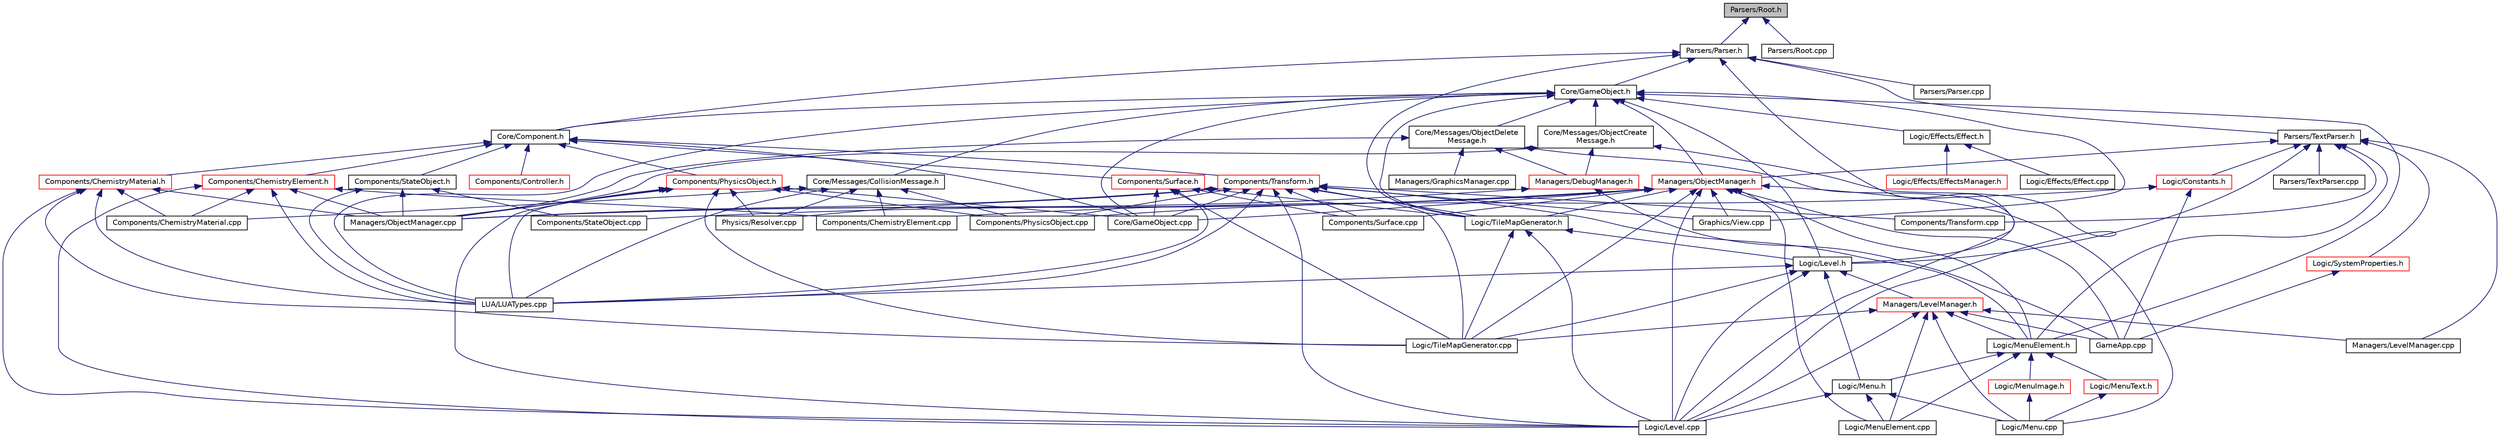 digraph "Parsers/Root.h"
{
  edge [fontname="Helvetica",fontsize="10",labelfontname="Helvetica",labelfontsize="10"];
  node [fontname="Helvetica",fontsize="10",shape=record];
  Node1 [label="Parsers/Root.h",height=0.2,width=0.4,color="black", fillcolor="grey75", style="filled", fontcolor="black"];
  Node1 -> Node2 [dir="back",color="midnightblue",fontsize="10",style="solid",fontname="Helvetica"];
  Node2 [label="Parsers/Parser.h",height=0.2,width=0.4,color="black", fillcolor="white", style="filled",URL="$Parser_8h.html"];
  Node2 -> Node3 [dir="back",color="midnightblue",fontsize="10",style="solid",fontname="Helvetica"];
  Node3 [label="Core/GameObject.h",height=0.2,width=0.4,color="black", fillcolor="white", style="filled",URL="$GameObject_8h.html"];
  Node3 -> Node4 [dir="back",color="midnightblue",fontsize="10",style="solid",fontname="Helvetica"];
  Node4 [label="Core/Component.h",height=0.2,width=0.4,color="black", fillcolor="white", style="filled",URL="$Component_8h.html"];
  Node4 -> Node5 [dir="back",color="midnightblue",fontsize="10",style="solid",fontname="Helvetica"];
  Node5 [label="Components/ChemistryElement.h",height=0.2,width=0.4,color="red", fillcolor="white", style="filled",URL="$ChemistryElement_8h.html"];
  Node5 -> Node6 [dir="back",color="midnightblue",fontsize="10",style="solid",fontname="Helvetica"];
  Node6 [label="Components/ChemistryElement.cpp",height=0.2,width=0.4,color="black", fillcolor="white", style="filled",URL="$ChemistryElement_8cpp.html"];
  Node5 -> Node7 [dir="back",color="midnightblue",fontsize="10",style="solid",fontname="Helvetica"];
  Node7 [label="Components/ChemistryMaterial.cpp",height=0.2,width=0.4,color="black", fillcolor="white", style="filled",URL="$ChemistryMaterial_8cpp.html"];
  Node5 -> Node8 [dir="back",color="midnightblue",fontsize="10",style="solid",fontname="Helvetica"];
  Node8 [label="Logic/Level.cpp",height=0.2,width=0.4,color="black", fillcolor="white", style="filled",URL="$Level_8cpp.html"];
  Node5 -> Node9 [dir="back",color="midnightblue",fontsize="10",style="solid",fontname="Helvetica"];
  Node9 [label="LUA/LUATypes.cpp",height=0.2,width=0.4,color="black", fillcolor="white", style="filled",URL="$LUATypes_8cpp.html"];
  Node5 -> Node10 [dir="back",color="midnightblue",fontsize="10",style="solid",fontname="Helvetica"];
  Node10 [label="Managers/ObjectManager.cpp",height=0.2,width=0.4,color="black", fillcolor="white", style="filled",URL="$ObjectManager_8cpp.html"];
  Node4 -> Node11 [dir="back",color="midnightblue",fontsize="10",style="solid",fontname="Helvetica"];
  Node11 [label="Components/ChemistryMaterial.h",height=0.2,width=0.4,color="red", fillcolor="white", style="filled",URL="$ChemistryMaterial_8h.html"];
  Node11 -> Node7 [dir="back",color="midnightblue",fontsize="10",style="solid",fontname="Helvetica"];
  Node11 -> Node8 [dir="back",color="midnightblue",fontsize="10",style="solid",fontname="Helvetica"];
  Node11 -> Node12 [dir="back",color="midnightblue",fontsize="10",style="solid",fontname="Helvetica"];
  Node12 [label="Logic/TileMapGenerator.cpp",height=0.2,width=0.4,color="black", fillcolor="white", style="filled",URL="$TileMapGenerator_8cpp.html"];
  Node11 -> Node9 [dir="back",color="midnightblue",fontsize="10",style="solid",fontname="Helvetica"];
  Node11 -> Node10 [dir="back",color="midnightblue",fontsize="10",style="solid",fontname="Helvetica"];
  Node4 -> Node13 [dir="back",color="midnightblue",fontsize="10",style="solid",fontname="Helvetica"];
  Node13 [label="Components/Controller.h",height=0.2,width=0.4,color="red", fillcolor="white", style="filled",URL="$Controller_8h.html"];
  Node4 -> Node14 [dir="back",color="midnightblue",fontsize="10",style="solid",fontname="Helvetica"];
  Node14 [label="Components/PhysicsObject.h",height=0.2,width=0.4,color="red", fillcolor="white", style="filled",URL="$PhysicsObject_8h.html"];
  Node14 -> Node15 [dir="back",color="midnightblue",fontsize="10",style="solid",fontname="Helvetica"];
  Node15 [label="Components/PhysicsObject.cpp",height=0.2,width=0.4,color="black", fillcolor="white", style="filled",URL="$PhysicsObject_8cpp.html"];
  Node14 -> Node16 [dir="back",color="midnightblue",fontsize="10",style="solid",fontname="Helvetica"];
  Node16 [label="Core/GameObject.cpp",height=0.2,width=0.4,color="black", fillcolor="white", style="filled",URL="$GameObject_8cpp.html"];
  Node14 -> Node8 [dir="back",color="midnightblue",fontsize="10",style="solid",fontname="Helvetica"];
  Node14 -> Node12 [dir="back",color="midnightblue",fontsize="10",style="solid",fontname="Helvetica"];
  Node14 -> Node9 [dir="back",color="midnightblue",fontsize="10",style="solid",fontname="Helvetica"];
  Node14 -> Node10 [dir="back",color="midnightblue",fontsize="10",style="solid",fontname="Helvetica"];
  Node14 -> Node17 [dir="back",color="midnightblue",fontsize="10",style="solid",fontname="Helvetica"];
  Node17 [label="Physics/Resolver.cpp",height=0.2,width=0.4,color="black", fillcolor="white", style="filled",URL="$Resolver_8cpp.html"];
  Node4 -> Node18 [dir="back",color="midnightblue",fontsize="10",style="solid",fontname="Helvetica"];
  Node18 [label="Components/Transform.h",height=0.2,width=0.4,color="red", fillcolor="white", style="filled",URL="$Transform_8h.html"];
  Node18 -> Node15 [dir="back",color="midnightblue",fontsize="10",style="solid",fontname="Helvetica"];
  Node18 -> Node19 [dir="back",color="midnightblue",fontsize="10",style="solid",fontname="Helvetica"];
  Node19 [label="Components/Surface.cpp",height=0.2,width=0.4,color="black", fillcolor="white", style="filled",URL="$Surface_8cpp.html"];
  Node18 -> Node20 [dir="back",color="midnightblue",fontsize="10",style="solid",fontname="Helvetica"];
  Node20 [label="Components/Transform.cpp",height=0.2,width=0.4,color="black", fillcolor="white", style="filled",URL="$Transform_8cpp.html"];
  Node18 -> Node16 [dir="back",color="midnightblue",fontsize="10",style="solid",fontname="Helvetica"];
  Node18 -> Node21 [dir="back",color="midnightblue",fontsize="10",style="solid",fontname="Helvetica"];
  Node21 [label="Graphics/View.cpp",height=0.2,width=0.4,color="black", fillcolor="white", style="filled",URL="$View_8cpp.html"];
  Node18 -> Node22 [dir="back",color="midnightblue",fontsize="10",style="solid",fontname="Helvetica"];
  Node22 [label="Logic/TileMapGenerator.h",height=0.2,width=0.4,color="black", fillcolor="white", style="filled",URL="$TileMapGenerator_8h.html"];
  Node22 -> Node23 [dir="back",color="midnightblue",fontsize="10",style="solid",fontname="Helvetica"];
  Node23 [label="Logic/Level.h",height=0.2,width=0.4,color="black", fillcolor="white", style="filled",URL="$Level_8h.html"];
  Node23 -> Node8 [dir="back",color="midnightblue",fontsize="10",style="solid",fontname="Helvetica"];
  Node23 -> Node24 [dir="back",color="midnightblue",fontsize="10",style="solid",fontname="Helvetica"];
  Node24 [label="Logic/Menu.h",height=0.2,width=0.4,color="black", fillcolor="white", style="filled",URL="$Menu_8h.html"];
  Node24 -> Node8 [dir="back",color="midnightblue",fontsize="10",style="solid",fontname="Helvetica"];
  Node24 -> Node25 [dir="back",color="midnightblue",fontsize="10",style="solid",fontname="Helvetica"];
  Node25 [label="Logic/Menu.cpp",height=0.2,width=0.4,color="black", fillcolor="white", style="filled",URL="$Menu_8cpp.html"];
  Node24 -> Node26 [dir="back",color="midnightblue",fontsize="10",style="solid",fontname="Helvetica"];
  Node26 [label="Logic/MenuElement.cpp",height=0.2,width=0.4,color="black", fillcolor="white", style="filled",URL="$MenuElement_8cpp.html"];
  Node23 -> Node12 [dir="back",color="midnightblue",fontsize="10",style="solid",fontname="Helvetica"];
  Node23 -> Node27 [dir="back",color="midnightblue",fontsize="10",style="solid",fontname="Helvetica"];
  Node27 [label="Managers/LevelManager.h",height=0.2,width=0.4,color="red", fillcolor="white", style="filled",URL="$LevelManager_8h.html"];
  Node27 -> Node28 [dir="back",color="midnightblue",fontsize="10",style="solid",fontname="Helvetica"];
  Node28 [label="GameApp.cpp",height=0.2,width=0.4,color="black", fillcolor="white", style="filled",URL="$GameApp_8cpp.html"];
  Node27 -> Node8 [dir="back",color="midnightblue",fontsize="10",style="solid",fontname="Helvetica"];
  Node27 -> Node29 [dir="back",color="midnightblue",fontsize="10",style="solid",fontname="Helvetica"];
  Node29 [label="Logic/MenuElement.h",height=0.2,width=0.4,color="black", fillcolor="white", style="filled",URL="$MenuElement_8h.html"];
  Node29 -> Node24 [dir="back",color="midnightblue",fontsize="10",style="solid",fontname="Helvetica"];
  Node29 -> Node30 [dir="back",color="midnightblue",fontsize="10",style="solid",fontname="Helvetica"];
  Node30 [label="Logic/MenuImage.h",height=0.2,width=0.4,color="red", fillcolor="white", style="filled",URL="$MenuImage_8h.html"];
  Node30 -> Node25 [dir="back",color="midnightblue",fontsize="10",style="solid",fontname="Helvetica"];
  Node29 -> Node31 [dir="back",color="midnightblue",fontsize="10",style="solid",fontname="Helvetica"];
  Node31 [label="Logic/MenuText.h",height=0.2,width=0.4,color="red", fillcolor="white", style="filled",URL="$MenuText_8h.html"];
  Node31 -> Node25 [dir="back",color="midnightblue",fontsize="10",style="solid",fontname="Helvetica"];
  Node29 -> Node26 [dir="back",color="midnightblue",fontsize="10",style="solid",fontname="Helvetica"];
  Node27 -> Node25 [dir="back",color="midnightblue",fontsize="10",style="solid",fontname="Helvetica"];
  Node27 -> Node26 [dir="back",color="midnightblue",fontsize="10",style="solid",fontname="Helvetica"];
  Node27 -> Node12 [dir="back",color="midnightblue",fontsize="10",style="solid",fontname="Helvetica"];
  Node27 -> Node32 [dir="back",color="midnightblue",fontsize="10",style="solid",fontname="Helvetica"];
  Node32 [label="Managers/LevelManager.cpp",height=0.2,width=0.4,color="black", fillcolor="white", style="filled",URL="$LevelManager_8cpp.html"];
  Node23 -> Node9 [dir="back",color="midnightblue",fontsize="10",style="solid",fontname="Helvetica"];
  Node22 -> Node8 [dir="back",color="midnightblue",fontsize="10",style="solid",fontname="Helvetica"];
  Node22 -> Node12 [dir="back",color="midnightblue",fontsize="10",style="solid",fontname="Helvetica"];
  Node18 -> Node8 [dir="back",color="midnightblue",fontsize="10",style="solid",fontname="Helvetica"];
  Node18 -> Node29 [dir="back",color="midnightblue",fontsize="10",style="solid",fontname="Helvetica"];
  Node18 -> Node12 [dir="back",color="midnightblue",fontsize="10",style="solid",fontname="Helvetica"];
  Node18 -> Node9 [dir="back",color="midnightblue",fontsize="10",style="solid",fontname="Helvetica"];
  Node18 -> Node10 [dir="back",color="midnightblue",fontsize="10",style="solid",fontname="Helvetica"];
  Node18 -> Node17 [dir="back",color="midnightblue",fontsize="10",style="solid",fontname="Helvetica"];
  Node4 -> Node33 [dir="back",color="midnightblue",fontsize="10",style="solid",fontname="Helvetica"];
  Node33 [label="Components/StateObject.h",height=0.2,width=0.4,color="black", fillcolor="white", style="filled",URL="$StateObject_8h.html"];
  Node33 -> Node34 [dir="back",color="midnightblue",fontsize="10",style="solid",fontname="Helvetica"];
  Node34 [label="Components/StateObject.cpp",height=0.2,width=0.4,color="black", fillcolor="white", style="filled",URL="$StateObject_8cpp.html"];
  Node33 -> Node9 [dir="back",color="midnightblue",fontsize="10",style="solid",fontname="Helvetica"];
  Node33 -> Node10 [dir="back",color="midnightblue",fontsize="10",style="solid",fontname="Helvetica"];
  Node4 -> Node35 [dir="back",color="midnightblue",fontsize="10",style="solid",fontname="Helvetica"];
  Node35 [label="Components/Surface.h",height=0.2,width=0.4,color="red", fillcolor="white", style="filled",URL="$Surface_8h.html"];
  Node35 -> Node19 [dir="back",color="midnightblue",fontsize="10",style="solid",fontname="Helvetica"];
  Node35 -> Node16 [dir="back",color="midnightblue",fontsize="10",style="solid",fontname="Helvetica"];
  Node35 -> Node22 [dir="back",color="midnightblue",fontsize="10",style="solid",fontname="Helvetica"];
  Node35 -> Node12 [dir="back",color="midnightblue",fontsize="10",style="solid",fontname="Helvetica"];
  Node35 -> Node9 [dir="back",color="midnightblue",fontsize="10",style="solid",fontname="Helvetica"];
  Node4 -> Node16 [dir="back",color="midnightblue",fontsize="10",style="solid",fontname="Helvetica"];
  Node3 -> Node16 [dir="back",color="midnightblue",fontsize="10",style="solid",fontname="Helvetica"];
  Node3 -> Node36 [dir="back",color="midnightblue",fontsize="10",style="solid",fontname="Helvetica"];
  Node36 [label="Core/Messages/CollisionMessage.h",height=0.2,width=0.4,color="black", fillcolor="white", style="filled",URL="$CollisionMessage_8h.html"];
  Node36 -> Node6 [dir="back",color="midnightblue",fontsize="10",style="solid",fontname="Helvetica"];
  Node36 -> Node7 [dir="back",color="midnightblue",fontsize="10",style="solid",fontname="Helvetica"];
  Node36 -> Node15 [dir="back",color="midnightblue",fontsize="10",style="solid",fontname="Helvetica"];
  Node36 -> Node9 [dir="back",color="midnightblue",fontsize="10",style="solid",fontname="Helvetica"];
  Node36 -> Node17 [dir="back",color="midnightblue",fontsize="10",style="solid",fontname="Helvetica"];
  Node3 -> Node37 [dir="back",color="midnightblue",fontsize="10",style="solid",fontname="Helvetica"];
  Node37 [label="Core/Messages/ObjectCreate\lMessage.h",height=0.2,width=0.4,color="black", fillcolor="white", style="filled",URL="$ObjectCreateMessage_8h.html"];
  Node37 -> Node8 [dir="back",color="midnightblue",fontsize="10",style="solid",fontname="Helvetica"];
  Node37 -> Node38 [dir="back",color="midnightblue",fontsize="10",style="solid",fontname="Helvetica"];
  Node38 [label="Managers/DebugManager.h",height=0.2,width=0.4,color="red", fillcolor="white", style="filled",URL="$DebugManager_8h.html"];
  Node38 -> Node28 [dir="back",color="midnightblue",fontsize="10",style="solid",fontname="Helvetica"];
  Node38 -> Node10 [dir="back",color="midnightblue",fontsize="10",style="solid",fontname="Helvetica"];
  Node37 -> Node10 [dir="back",color="midnightblue",fontsize="10",style="solid",fontname="Helvetica"];
  Node3 -> Node39 [dir="back",color="midnightblue",fontsize="10",style="solid",fontname="Helvetica"];
  Node39 [label="Core/Messages/ObjectDelete\lMessage.h",height=0.2,width=0.4,color="black", fillcolor="white", style="filled",URL="$ObjectDeleteMessage_8h.html"];
  Node39 -> Node8 [dir="back",color="midnightblue",fontsize="10",style="solid",fontname="Helvetica"];
  Node39 -> Node38 [dir="back",color="midnightblue",fontsize="10",style="solid",fontname="Helvetica"];
  Node39 -> Node40 [dir="back",color="midnightblue",fontsize="10",style="solid",fontname="Helvetica"];
  Node40 [label="Managers/GraphicsManager.cpp",height=0.2,width=0.4,color="black", fillcolor="white", style="filled",URL="$GraphicsManager_8cpp.html"];
  Node39 -> Node10 [dir="back",color="midnightblue",fontsize="10",style="solid",fontname="Helvetica"];
  Node3 -> Node21 [dir="back",color="midnightblue",fontsize="10",style="solid",fontname="Helvetica"];
  Node3 -> Node41 [dir="back",color="midnightblue",fontsize="10",style="solid",fontname="Helvetica"];
  Node41 [label="Logic/Effects/Effect.h",height=0.2,width=0.4,color="black", fillcolor="white", style="filled",URL="$Effect_8h.html"];
  Node41 -> Node42 [dir="back",color="midnightblue",fontsize="10",style="solid",fontname="Helvetica"];
  Node42 [label="Logic/Effects/Effect.cpp",height=0.2,width=0.4,color="black", fillcolor="white", style="filled",URL="$Effect_8cpp.html"];
  Node41 -> Node43 [dir="back",color="midnightblue",fontsize="10",style="solid",fontname="Helvetica"];
  Node43 [label="Logic/Effects/EffectsManager.h",height=0.2,width=0.4,color="red", fillcolor="white", style="filled",URL="$EffectsManager_8h.html"];
  Node3 -> Node23 [dir="back",color="midnightblue",fontsize="10",style="solid",fontname="Helvetica"];
  Node3 -> Node22 [dir="back",color="midnightblue",fontsize="10",style="solid",fontname="Helvetica"];
  Node3 -> Node29 [dir="back",color="midnightblue",fontsize="10",style="solid",fontname="Helvetica"];
  Node3 -> Node44 [dir="back",color="midnightblue",fontsize="10",style="solid",fontname="Helvetica"];
  Node44 [label="Managers/ObjectManager.h",height=0.2,width=0.4,color="red", fillcolor="white", style="filled",URL="$ObjectManager_8h.html"];
  Node44 -> Node15 [dir="back",color="midnightblue",fontsize="10",style="solid",fontname="Helvetica"];
  Node44 -> Node34 [dir="back",color="midnightblue",fontsize="10",style="solid",fontname="Helvetica"];
  Node44 -> Node19 [dir="back",color="midnightblue",fontsize="10",style="solid",fontname="Helvetica"];
  Node44 -> Node16 [dir="back",color="midnightblue",fontsize="10",style="solid",fontname="Helvetica"];
  Node44 -> Node28 [dir="back",color="midnightblue",fontsize="10",style="solid",fontname="Helvetica"];
  Node44 -> Node21 [dir="back",color="midnightblue",fontsize="10",style="solid",fontname="Helvetica"];
  Node44 -> Node22 [dir="back",color="midnightblue",fontsize="10",style="solid",fontname="Helvetica"];
  Node44 -> Node8 [dir="back",color="midnightblue",fontsize="10",style="solid",fontname="Helvetica"];
  Node44 -> Node29 [dir="back",color="midnightblue",fontsize="10",style="solid",fontname="Helvetica"];
  Node44 -> Node25 [dir="back",color="midnightblue",fontsize="10",style="solid",fontname="Helvetica"];
  Node44 -> Node26 [dir="back",color="midnightblue",fontsize="10",style="solid",fontname="Helvetica"];
  Node44 -> Node12 [dir="back",color="midnightblue",fontsize="10",style="solid",fontname="Helvetica"];
  Node44 -> Node10 [dir="back",color="midnightblue",fontsize="10",style="solid",fontname="Helvetica"];
  Node3 -> Node9 [dir="back",color="midnightblue",fontsize="10",style="solid",fontname="Helvetica"];
  Node2 -> Node4 [dir="back",color="midnightblue",fontsize="10",style="solid",fontname="Helvetica"];
  Node2 -> Node23 [dir="back",color="midnightblue",fontsize="10",style="solid",fontname="Helvetica"];
  Node2 -> Node22 [dir="back",color="midnightblue",fontsize="10",style="solid",fontname="Helvetica"];
  Node2 -> Node45 [dir="back",color="midnightblue",fontsize="10",style="solid",fontname="Helvetica"];
  Node45 [label="Parsers/Parser.cpp",height=0.2,width=0.4,color="black", fillcolor="white", style="filled",URL="$Parser_8cpp.html"];
  Node2 -> Node46 [dir="back",color="midnightblue",fontsize="10",style="solid",fontname="Helvetica"];
  Node46 [label="Parsers/TextParser.h",height=0.2,width=0.4,color="black", fillcolor="white", style="filled",URL="$TextParser_8h.html"];
  Node46 -> Node20 [dir="back",color="midnightblue",fontsize="10",style="solid",fontname="Helvetica"];
  Node46 -> Node47 [dir="back",color="midnightblue",fontsize="10",style="solid",fontname="Helvetica"];
  Node47 [label="Logic/Constants.h",height=0.2,width=0.4,color="red", fillcolor="white", style="filled",URL="$Constants_8h.html"];
  Node47 -> Node6 [dir="back",color="midnightblue",fontsize="10",style="solid",fontname="Helvetica"];
  Node47 -> Node28 [dir="back",color="midnightblue",fontsize="10",style="solid",fontname="Helvetica"];
  Node46 -> Node23 [dir="back",color="midnightblue",fontsize="10",style="solid",fontname="Helvetica"];
  Node46 -> Node29 [dir="back",color="midnightblue",fontsize="10",style="solid",fontname="Helvetica"];
  Node46 -> Node48 [dir="back",color="midnightblue",fontsize="10",style="solid",fontname="Helvetica"];
  Node48 [label="Logic/SystemProperties.h",height=0.2,width=0.4,color="red", fillcolor="white", style="filled",URL="$SystemProperties_8h.html"];
  Node48 -> Node28 [dir="back",color="midnightblue",fontsize="10",style="solid",fontname="Helvetica"];
  Node46 -> Node44 [dir="back",color="midnightblue",fontsize="10",style="solid",fontname="Helvetica"];
  Node46 -> Node32 [dir="back",color="midnightblue",fontsize="10",style="solid",fontname="Helvetica"];
  Node46 -> Node49 [dir="back",color="midnightblue",fontsize="10",style="solid",fontname="Helvetica"];
  Node49 [label="Parsers/TextParser.cpp",height=0.2,width=0.4,color="black", fillcolor="white", style="filled",URL="$TextParser_8cpp.html"];
  Node1 -> Node50 [dir="back",color="midnightblue",fontsize="10",style="solid",fontname="Helvetica"];
  Node50 [label="Parsers/Root.cpp",height=0.2,width=0.4,color="black", fillcolor="white", style="filled",URL="$Root_8cpp.html"];
}
